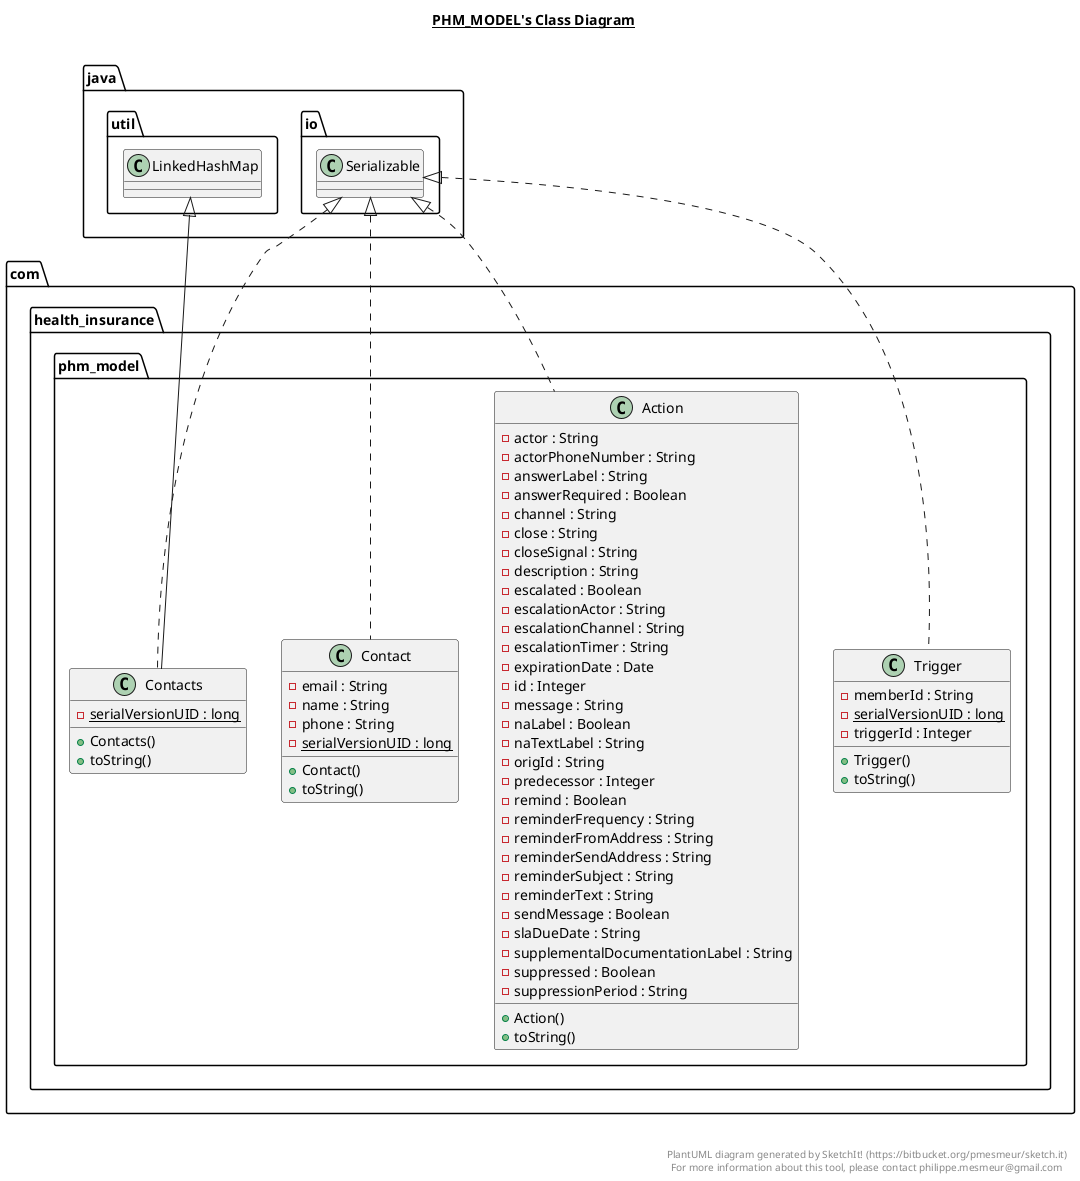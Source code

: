 @startuml

title __PHM_MODEL's Class Diagram__\n

  namespace com.health_insurance.phm_model {
    class com.health_insurance.phm_model.Action {
        - actor : String
        - actorPhoneNumber : String
        - answerLabel : String
        - answerRequired : Boolean
        - channel : String
        - close : String
        - closeSignal : String
        - description : String
        - escalated : Boolean
        - escalationActor : String
        - escalationChannel : String
        - escalationTimer : String
        - expirationDate : Date
        - id : Integer
        - message : String
        - naLabel : Boolean
        - naTextLabel : String
        - origId : String
        - predecessor : Integer
        - remind : Boolean
        - reminderFrequency : String
        - reminderFromAddress : String
        - reminderSendAddress : String
        - reminderSubject : String
        - reminderText : String
        - sendMessage : Boolean
        - slaDueDate : String
        - supplementalDocumentationLabel : String
        - suppressed : Boolean
        - suppressionPeriod : String
        + Action()
        + toString()
    }
  }
  

  namespace com.health_insurance.phm_model {
    class com.health_insurance.phm_model.Contact {
        - email : String
        - name : String
        - phone : String
        {static} - serialVersionUID : long
        + Contact()
        + toString()
    }
  }
  

  namespace com.health_insurance.phm_model {
    class com.health_insurance.phm_model.Contacts {
        {static} - serialVersionUID : long
        + Contacts()
        + toString()
    }
  }
  

  namespace com.health_insurance.phm_model {
    class com.health_insurance.phm_model.Trigger {
        - memberId : String
        {static} - serialVersionUID : long
        - triggerId : Integer
        + Trigger()
        + toString()
    }
  }
  

  com.health_insurance.phm_model.Action .up.|> java.io.Serializable
  com.health_insurance.phm_model.Contact .up.|> java.io.Serializable
  com.health_insurance.phm_model.Contacts .up.|> java.io.Serializable
  com.health_insurance.phm_model.Contacts -up-|> java.util.LinkedHashMap
  com.health_insurance.phm_model.Trigger .up.|> java.io.Serializable


right footer


PlantUML diagram generated by SketchIt! (https://bitbucket.org/pmesmeur/sketch.it)
For more information about this tool, please contact philippe.mesmeur@gmail.com
endfooter

@enduml
